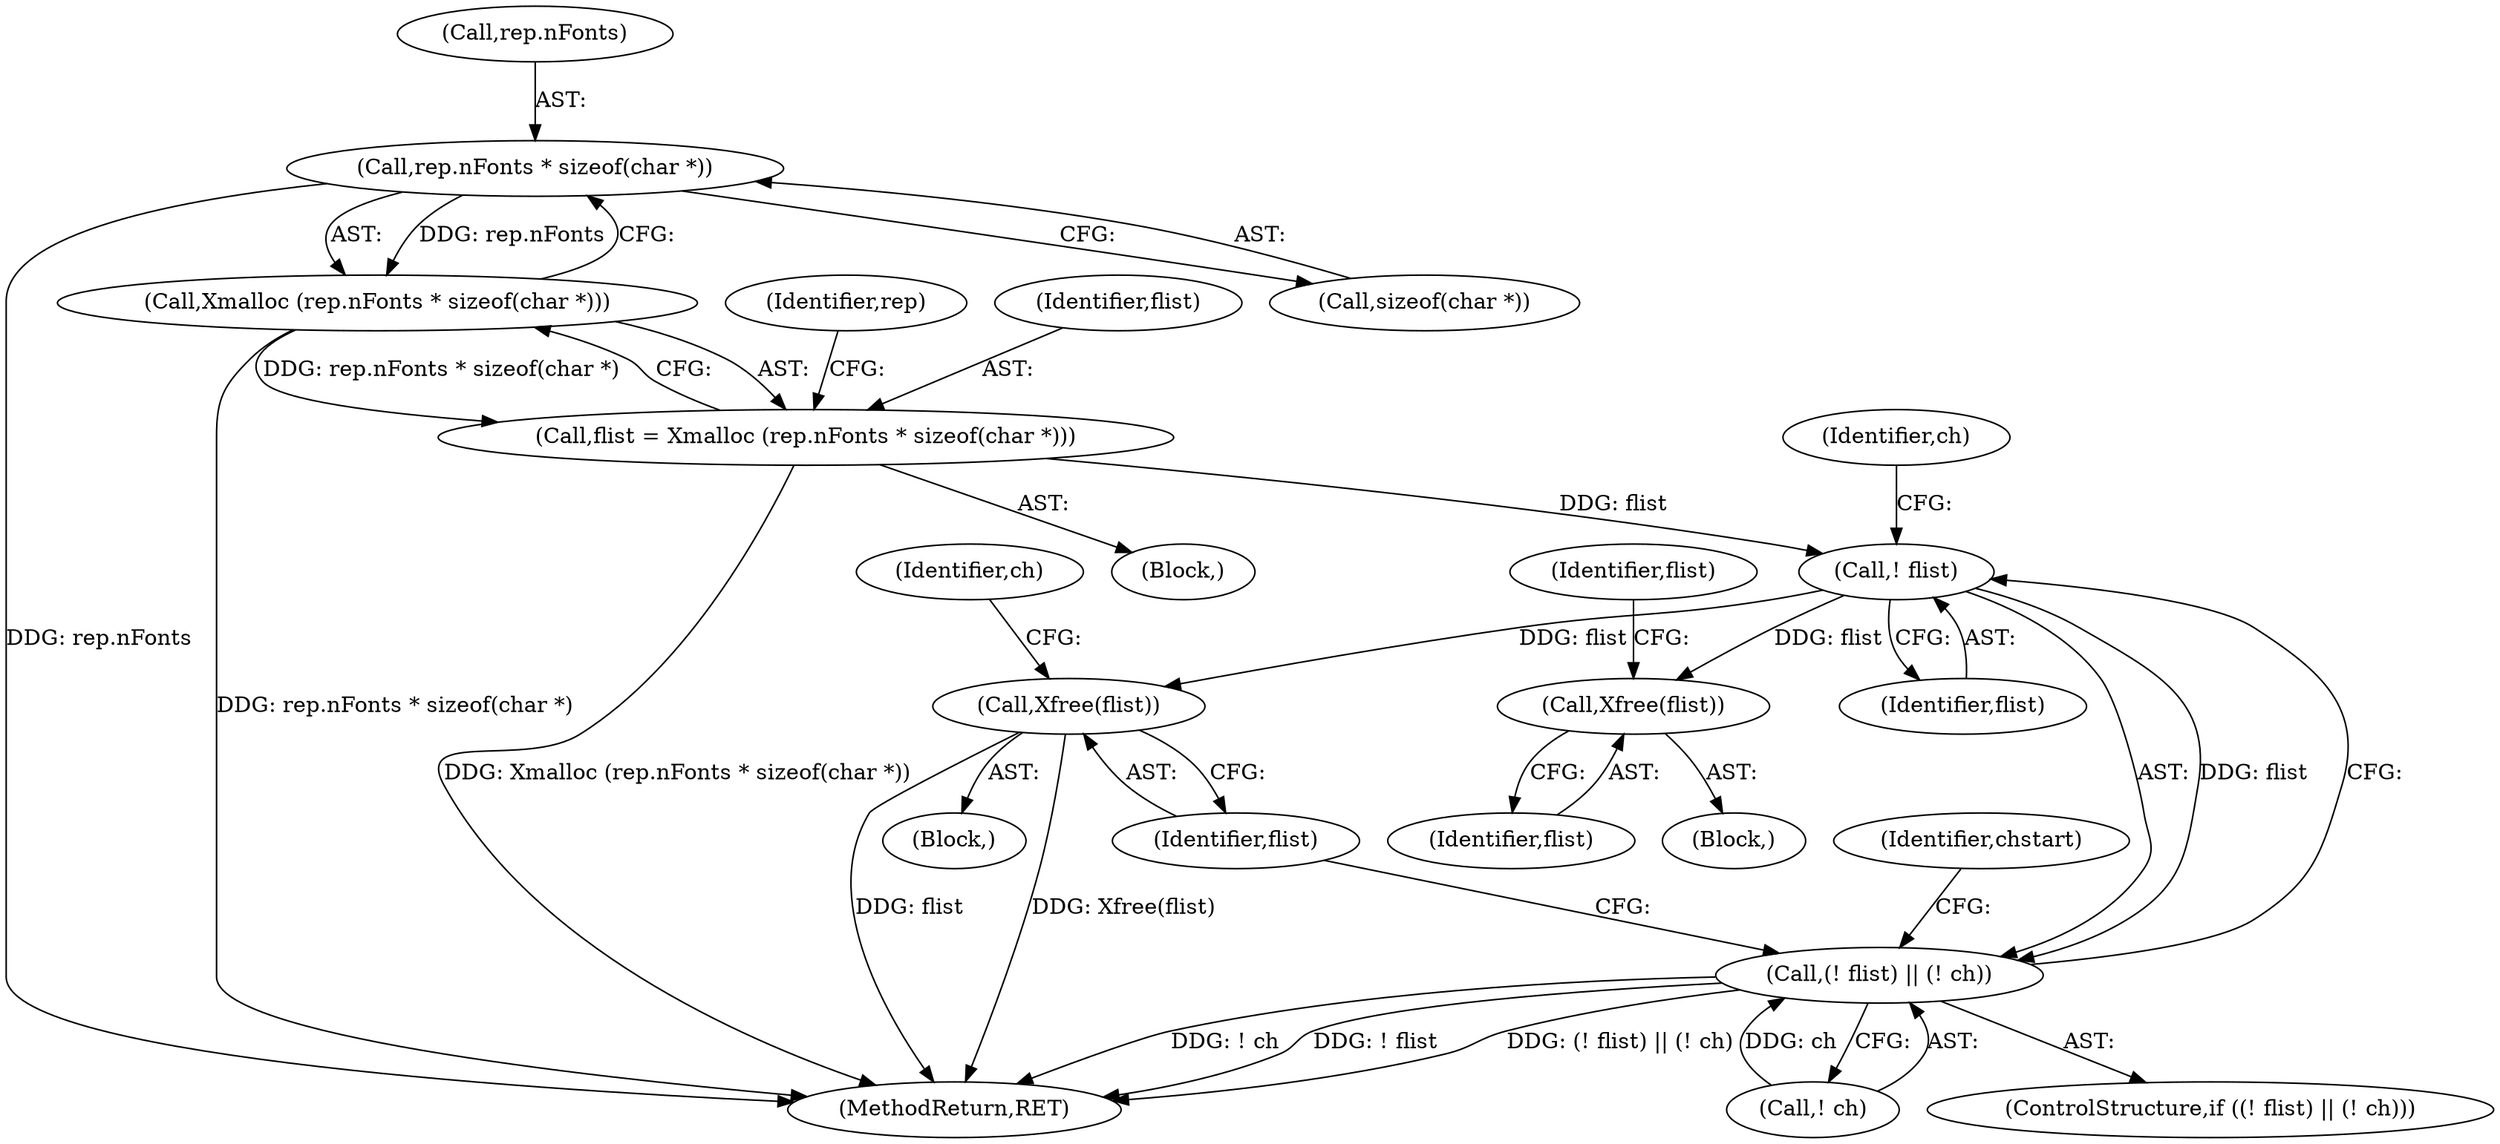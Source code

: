 digraph "0_libx11_b469da1430cdcee06e31c6251b83aede072a1ff0@API" {
"1000202" [label="(Call,rep.nFonts * sizeof(char *))"];
"1000201" [label="(Call,Xmalloc (rep.nFonts * sizeof(char *)))"];
"1000199" [label="(Call,flist = Xmalloc (rep.nFonts * sizeof(char *)))"];
"1000238" [label="(Call,! flist)"];
"1000237" [label="(Call,(! flist) || (! ch))"];
"1000243" [label="(Call,Xfree(flist))"];
"1000267" [label="(Call,Xfree(flist))"];
"1000270" [label="(Identifier,flist)"];
"1000241" [label="(Identifier,ch)"];
"1000201" [label="(Call,Xmalloc (rep.nFonts * sizeof(char *)))"];
"1000266" [label="(Identifier,chstart)"];
"1000268" [label="(Identifier,flist)"];
"1000239" [label="(Identifier,flist)"];
"1000240" [label="(Call,! ch)"];
"1000243" [label="(Call,Xfree(flist))"];
"1000246" [label="(Identifier,ch)"];
"1000199" [label="(Call,flist = Xmalloc (rep.nFonts * sizeof(char *)))"];
"1000212" [label="(Identifier,rep)"];
"1000376" [label="(MethodReturn,RET)"];
"1000198" [label="(Block,)"];
"1000200" [label="(Identifier,flist)"];
"1000237" [label="(Call,(! flist) || (! ch))"];
"1000203" [label="(Call,rep.nFonts)"];
"1000238" [label="(Call,! flist)"];
"1000244" [label="(Identifier,flist)"];
"1000264" [label="(Block,)"];
"1000236" [label="(ControlStructure,if ((! flist) || (! ch)))"];
"1000242" [label="(Block,)"];
"1000202" [label="(Call,rep.nFonts * sizeof(char *))"];
"1000267" [label="(Call,Xfree(flist))"];
"1000206" [label="(Call,sizeof(char *))"];
"1000202" -> "1000201"  [label="AST: "];
"1000202" -> "1000206"  [label="CFG: "];
"1000203" -> "1000202"  [label="AST: "];
"1000206" -> "1000202"  [label="AST: "];
"1000201" -> "1000202"  [label="CFG: "];
"1000202" -> "1000376"  [label="DDG: rep.nFonts"];
"1000202" -> "1000201"  [label="DDG: rep.nFonts"];
"1000201" -> "1000199"  [label="AST: "];
"1000199" -> "1000201"  [label="CFG: "];
"1000201" -> "1000376"  [label="DDG: rep.nFonts * sizeof(char *)"];
"1000201" -> "1000199"  [label="DDG: rep.nFonts * sizeof(char *)"];
"1000199" -> "1000198"  [label="AST: "];
"1000200" -> "1000199"  [label="AST: "];
"1000212" -> "1000199"  [label="CFG: "];
"1000199" -> "1000376"  [label="DDG: Xmalloc (rep.nFonts * sizeof(char *))"];
"1000199" -> "1000238"  [label="DDG: flist"];
"1000238" -> "1000237"  [label="AST: "];
"1000238" -> "1000239"  [label="CFG: "];
"1000239" -> "1000238"  [label="AST: "];
"1000241" -> "1000238"  [label="CFG: "];
"1000237" -> "1000238"  [label="CFG: "];
"1000238" -> "1000237"  [label="DDG: flist"];
"1000238" -> "1000243"  [label="DDG: flist"];
"1000238" -> "1000267"  [label="DDG: flist"];
"1000237" -> "1000236"  [label="AST: "];
"1000237" -> "1000240"  [label="CFG: "];
"1000240" -> "1000237"  [label="AST: "];
"1000244" -> "1000237"  [label="CFG: "];
"1000266" -> "1000237"  [label="CFG: "];
"1000237" -> "1000376"  [label="DDG: (! flist) || (! ch)"];
"1000237" -> "1000376"  [label="DDG: ! ch"];
"1000237" -> "1000376"  [label="DDG: ! flist"];
"1000240" -> "1000237"  [label="DDG: ch"];
"1000243" -> "1000242"  [label="AST: "];
"1000243" -> "1000244"  [label="CFG: "];
"1000244" -> "1000243"  [label="AST: "];
"1000246" -> "1000243"  [label="CFG: "];
"1000243" -> "1000376"  [label="DDG: flist"];
"1000243" -> "1000376"  [label="DDG: Xfree(flist)"];
"1000267" -> "1000264"  [label="AST: "];
"1000267" -> "1000268"  [label="CFG: "];
"1000268" -> "1000267"  [label="AST: "];
"1000270" -> "1000267"  [label="CFG: "];
}
